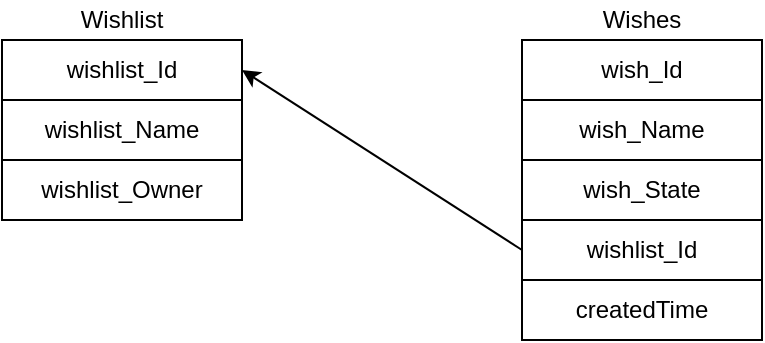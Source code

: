 <mxfile version="13.9.2" type="device" pages="2"><diagram id="3cjzbjdMVp2Bn9HtMwQl" name="DB-design"><mxGraphModel dx="1422" dy="794" grid="1" gridSize="10" guides="1" tooltips="1" connect="1" arrows="1" fold="1" page="1" pageScale="1" pageWidth="827" pageHeight="1169" math="0" shadow="0"><root><mxCell id="0"/><mxCell id="1" parent="0"/><mxCell id="geA9fIl5z1ZAzCAvv4mM-16" value="" style="endArrow=classic;html=1;exitX=0;exitY=0.5;exitDx=0;exitDy=0;entryX=1;entryY=0.5;entryDx=0;entryDy=0;" edge="1" parent="1" source="geA9fIl5z1ZAzCAvv4mM-13" target="geA9fIl5z1ZAzCAvv4mM-3"><mxGeometry width="50" height="50" relative="1" as="geometry"><mxPoint x="240" y="520" as="sourcePoint"/><mxPoint x="210" y="395" as="targetPoint"/></mxGeometry></mxCell><mxCell id="geA9fIl5z1ZAzCAvv4mM-20" value="" style="group" vertex="1" connectable="0" parent="1"><mxGeometry x="330" y="270" width="120" height="170" as="geometry"/></mxCell><mxCell id="geA9fIl5z1ZAzCAvv4mM-14" value="" style="group" vertex="1" connectable="0" parent="geA9fIl5z1ZAzCAvv4mM-20"><mxGeometry width="120" height="140" as="geometry"/></mxCell><mxCell id="geA9fIl5z1ZAzCAvv4mM-12" value="" style="group" vertex="1" connectable="0" parent="geA9fIl5z1ZAzCAvv4mM-14"><mxGeometry width="120" height="110" as="geometry"/></mxCell><mxCell id="geA9fIl5z1ZAzCAvv4mM-8" value="wish_Id&lt;br&gt;" style="rounded=0;whiteSpace=wrap;html=1;" vertex="1" parent="geA9fIl5z1ZAzCAvv4mM-12"><mxGeometry y="20" width="120" height="30" as="geometry"/></mxCell><mxCell id="geA9fIl5z1ZAzCAvv4mM-9" value="Wishes" style="text;html=1;strokeColor=none;fillColor=none;align=center;verticalAlign=middle;whiteSpace=wrap;rounded=0;" vertex="1" parent="geA9fIl5z1ZAzCAvv4mM-12"><mxGeometry x="40" width="40" height="20" as="geometry"/></mxCell><mxCell id="geA9fIl5z1ZAzCAvv4mM-10" value="wish_Name" style="rounded=0;whiteSpace=wrap;html=1;" vertex="1" parent="geA9fIl5z1ZAzCAvv4mM-12"><mxGeometry y="50" width="120" height="30" as="geometry"/></mxCell><mxCell id="geA9fIl5z1ZAzCAvv4mM-11" value="wish_State" style="rounded=0;whiteSpace=wrap;html=1;" vertex="1" parent="geA9fIl5z1ZAzCAvv4mM-12"><mxGeometry y="80" width="120" height="30" as="geometry"/></mxCell><mxCell id="geA9fIl5z1ZAzCAvv4mM-13" value="wishlist_Id" style="rounded=0;whiteSpace=wrap;html=1;" vertex="1" parent="geA9fIl5z1ZAzCAvv4mM-14"><mxGeometry y="110" width="120" height="30" as="geometry"/></mxCell><mxCell id="geA9fIl5z1ZAzCAvv4mM-19" value="createdTime" style="rounded=0;whiteSpace=wrap;html=1;" vertex="1" parent="geA9fIl5z1ZAzCAvv4mM-20"><mxGeometry y="140" width="120" height="30" as="geometry"/></mxCell><mxCell id="geA9fIl5z1ZAzCAvv4mM-21" value="" style="group" vertex="1" connectable="0" parent="1"><mxGeometry x="70" y="270" width="120" height="110" as="geometry"/></mxCell><mxCell id="geA9fIl5z1ZAzCAvv4mM-7" value="" style="group" vertex="1" connectable="0" parent="geA9fIl5z1ZAzCAvv4mM-21"><mxGeometry width="120" height="80" as="geometry"/></mxCell><mxCell id="geA9fIl5z1ZAzCAvv4mM-5" value="" style="group" vertex="1" connectable="0" parent="geA9fIl5z1ZAzCAvv4mM-7"><mxGeometry y="20" width="120" height="60" as="geometry"/></mxCell><mxCell id="geA9fIl5z1ZAzCAvv4mM-3" value="wishlist_Id" style="rounded=0;whiteSpace=wrap;html=1;" vertex="1" parent="geA9fIl5z1ZAzCAvv4mM-5"><mxGeometry width="120" height="30" as="geometry"/></mxCell><mxCell id="geA9fIl5z1ZAzCAvv4mM-4" value="wishlist_Name" style="rounded=0;whiteSpace=wrap;html=1;" vertex="1" parent="geA9fIl5z1ZAzCAvv4mM-5"><mxGeometry y="30" width="120" height="30" as="geometry"/></mxCell><mxCell id="geA9fIl5z1ZAzCAvv4mM-6" value="Wishlist" style="text;html=1;strokeColor=none;fillColor=none;align=center;verticalAlign=middle;whiteSpace=wrap;rounded=0;" vertex="1" parent="geA9fIl5z1ZAzCAvv4mM-7"><mxGeometry x="40" width="40" height="20" as="geometry"/></mxCell><mxCell id="geA9fIl5z1ZAzCAvv4mM-18" value="wishlist_Owner" style="rounded=0;whiteSpace=wrap;html=1;" vertex="1" parent="geA9fIl5z1ZAzCAvv4mM-21"><mxGeometry y="80" width="120" height="30" as="geometry"/></mxCell></root></mxGraphModel></diagram><diagram id="CDnxGpqThVM59lB6xvsK" name="API-design"><mxGraphModel dx="1422" dy="794" grid="1" gridSize="10" guides="1" tooltips="1" connect="1" arrows="1" fold="1" page="1" pageScale="1" pageWidth="827" pageHeight="1169" math="0" shadow="0"><root><mxCell id="9MRrITtyWYgROrpG1ngK-0"/><mxCell id="9MRrITtyWYgROrpG1ngK-1" parent="9MRrITtyWYgROrpG1ngK-0"/><mxCell id="9MRrITtyWYgROrpG1ngK-2" value="" style="rounded=0;whiteSpace=wrap;html=1;" vertex="1" parent="9MRrITtyWYgROrpG1ngK-1"><mxGeometry x="70" y="110" width="120" height="30" as="geometry"/></mxCell></root></mxGraphModel></diagram></mxfile>